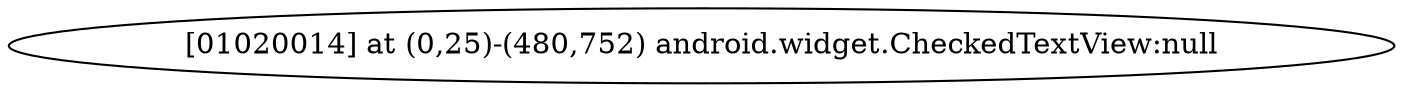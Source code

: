 strict digraph G {
  1 [ label="[01020014] at (0,25)-(480,752) android.widget.CheckedTextView:null" ];
}

